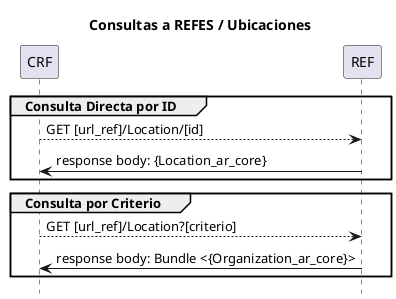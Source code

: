 @startuml
skinparam defaultFontName Arial

title Consultas a REFES / Ubicaciones
hide footbox
participant "CRF" as Sender
participant "REF" as Receiver
group Consulta Directa por ID
"Sender" --> "Receiver" : GET [url_ref]/Location/[id]
"Receiver" -> "Sender" : response body: {Location_ar_core}
end
group Consulta por Criterio
"Sender" --> "Receiver" : GET [url_ref]/Location?[criterio]
"Receiver" -> "Sender" : response body: Bundle <{Organization_ar_core}>
end

@enduml